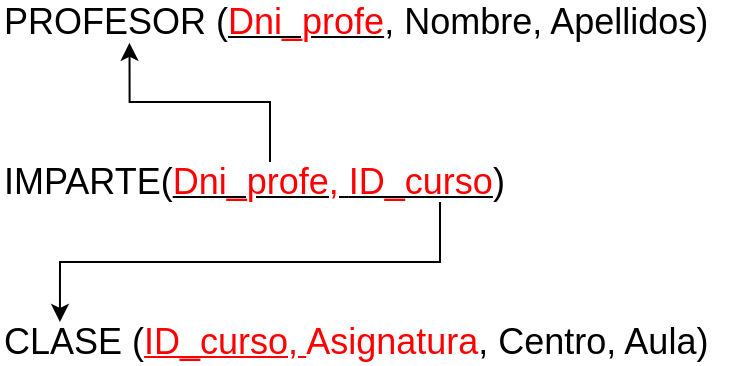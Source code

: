 <mxfile version="14.5.1" type="device"><diagram id="WugfToJG2nBBhJL6jKNn" name="Página-1"><mxGraphModel dx="1237" dy="708" grid="1" gridSize="10" guides="1" tooltips="1" connect="1" arrows="1" fold="1" page="1" pageScale="1" pageWidth="1000" pageHeight="500" math="0" shadow="0"><root><mxCell id="0"/><mxCell id="1" parent="0"/><mxCell id="1U3oFV52AZwZ58F6Qnyc-1" value="&lt;font style=&quot;font-size: 18px&quot;&gt;PROFESOR (&lt;u&gt;&lt;font color=&quot;#ff0000&quot; style=&quot;font-size: 18px&quot;&gt;Dni_profe&lt;/font&gt;&lt;/u&gt;, Nombre, Apellidos)&lt;/font&gt;" style="text;html=1;align=left;verticalAlign=middle;resizable=0;points=[];autosize=1;" vertex="1" parent="1"><mxGeometry x="330" y="140" width="370" height="20" as="geometry"/></mxCell><mxCell id="1U3oFV52AZwZ58F6Qnyc-5" style="edgeStyle=orthogonalEdgeStyle;rounded=0;orthogonalLoop=1;jettySize=auto;html=1;entryX=0.175;entryY=1.021;entryDx=0;entryDy=0;entryPerimeter=0;" edge="1" parent="1" source="1U3oFV52AZwZ58F6Qnyc-2" target="1U3oFV52AZwZ58F6Qnyc-1"><mxGeometry relative="1" as="geometry"/></mxCell><mxCell id="1U3oFV52AZwZ58F6Qnyc-23" style="edgeStyle=orthogonalEdgeStyle;rounded=0;orthogonalLoop=1;jettySize=auto;html=1;entryX=0.081;entryY=0;entryDx=0;entryDy=0;entryPerimeter=0;" edge="1" parent="1" source="1U3oFV52AZwZ58F6Qnyc-2" target="1U3oFV52AZwZ58F6Qnyc-3"><mxGeometry relative="1" as="geometry"><Array as="points"><mxPoint x="550" y="270"/><mxPoint x="360" y="270"/></Array></mxGeometry></mxCell><mxCell id="1U3oFV52AZwZ58F6Qnyc-2" value="&lt;font style=&quot;font-size: 18px&quot;&gt;IMPARTE(&lt;u&gt;&lt;font color=&quot;#ff0000&quot;&gt;Dni_profe,&amp;nbsp;&lt;/font&gt;&lt;/u&gt;&lt;u&gt;&lt;font color=&quot;#ff0000&quot;&gt;ID_curso&lt;/font&gt;&lt;/u&gt;)&lt;/font&gt;" style="text;html=1;align=left;verticalAlign=middle;resizable=0;points=[];autosize=1;" vertex="1" parent="1"><mxGeometry x="330" y="220" width="270" height="20" as="geometry"/></mxCell><mxCell id="1U3oFV52AZwZ58F6Qnyc-3" value="&lt;font style=&quot;font-size: 18px&quot;&gt;CLASE (&lt;font color=&quot;#ff0000&quot; style=&quot;font-size: 18px&quot;&gt;&lt;u&gt;ID_curso, &lt;/u&gt;Asignatura&lt;/font&gt;, Centro, Aula)&lt;/font&gt;" style="text;html=1;align=left;verticalAlign=middle;resizable=0;points=[];autosize=1;" vertex="1" parent="1"><mxGeometry x="330" y="300" width="370" height="20" as="geometry"/></mxCell></root></mxGraphModel></diagram></mxfile>